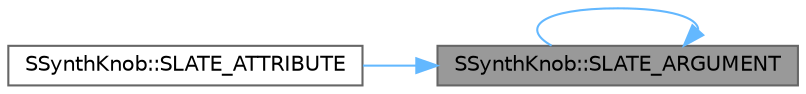 digraph "SSynthKnob::SLATE_ARGUMENT"
{
 // INTERACTIVE_SVG=YES
 // LATEX_PDF_SIZE
  bgcolor="transparent";
  edge [fontname=Helvetica,fontsize=10,labelfontname=Helvetica,labelfontsize=10];
  node [fontname=Helvetica,fontsize=10,shape=box,height=0.2,width=0.4];
  rankdir="RL";
  Node1 [id="Node000001",label="SSynthKnob::SLATE_ARGUMENT",height=0.2,width=0.4,color="gray40", fillcolor="grey60", style="filled", fontcolor="black",tooltip="Sometimes a slider should only be mouse-clickable and never keyboard focusable."];
  Node1 -> Node1 [id="edge1_Node000001_Node000001",dir="back",color="steelblue1",style="solid",tooltip=" "];
  Node1 -> Node2 [id="edge2_Node000001_Node000002",dir="back",color="steelblue1",style="solid",tooltip=" "];
  Node2 [id="Node000002",label="SSynthKnob::SLATE_ATTRIBUTE",height=0.2,width=0.4,color="grey40", fillcolor="white", style="filled",URL="$d1/dbe/classSSynthKnob.html#aa70282884f00e3dfb2b104713c7db43c",tooltip="Parameter value range."];
}

